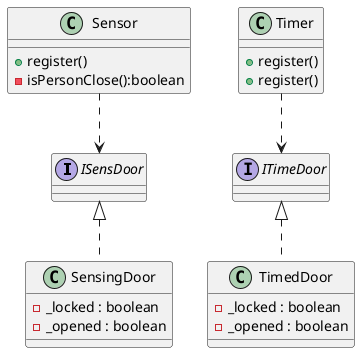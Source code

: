 @startuml
'https://plantuml.com/class-diagram


interface ISensDoor
interface ITimeDoor



ISensDoor <|.. SensingDoor
ITimeDoor <|.. TimedDoor
Sensor ..> ISensDoor
Timer ..> ITimeDoor



class SensingDoor {
-_locked : boolean
-_opened : boolean
}

class TimedDoor {
-_locked : boolean
-_opened : boolean
}

class Sensor {
+register()
-isPersonClose():boolean
}

class Timer {
+register()
}

class Timer {
+register()
}



@enduml